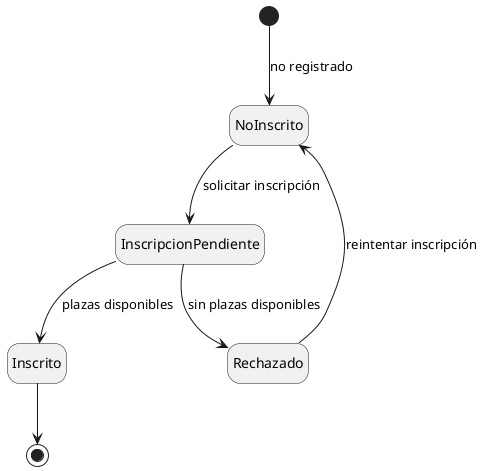 @startuml
hide empty description

[*] --> NoInscrito : no registrado
NoInscrito --> InscripcionPendiente : solicitar inscripción
InscripcionPendiente --> Inscrito : plazas disponibles
InscripcionPendiente --> Rechazado : sin plazas disponibles
Rechazado --> NoInscrito : reintentar inscripción

Inscrito --> [*]

@enduml
